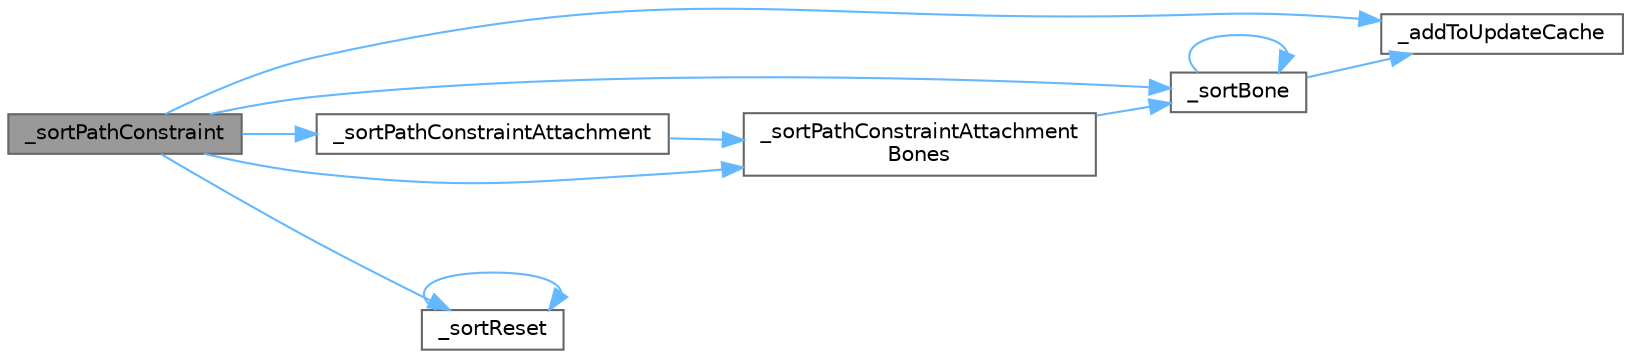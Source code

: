 digraph "_sortPathConstraint"
{
 // LATEX_PDF_SIZE
  bgcolor="transparent";
  edge [fontname=Helvetica,fontsize=10,labelfontname=Helvetica,labelfontsize=10];
  node [fontname=Helvetica,fontsize=10,shape=box,height=0.2,width=0.4];
  rankdir="LR";
  Node1 [id="Node000001",label="_sortPathConstraint",height=0.2,width=0.4,color="gray40", fillcolor="grey60", style="filled", fontcolor="black",tooltip=" "];
  Node1 -> Node2 [id="edge1_Node000001_Node000002",color="steelblue1",style="solid",tooltip=" "];
  Node2 [id="Node000002",label="_addToUpdateCache",height=0.2,width=0.4,color="grey40", fillcolor="white", style="filled",URL="$_skeleton_8c.html#a7d8c369b6231042d5c923f23913a5637",tooltip=" "];
  Node1 -> Node3 [id="edge2_Node000001_Node000003",color="steelblue1",style="solid",tooltip=" "];
  Node3 [id="Node000003",label="_sortBone",height=0.2,width=0.4,color="grey40", fillcolor="white", style="filled",URL="$_skeleton_8c.html#a68cc4fe76afa567c2956d4859c32f49b",tooltip=" "];
  Node3 -> Node2 [id="edge3_Node000003_Node000002",color="steelblue1",style="solid",tooltip=" "];
  Node3 -> Node3 [id="edge4_Node000003_Node000003",color="steelblue1",style="solid",tooltip=" "];
  Node1 -> Node4 [id="edge5_Node000001_Node000004",color="steelblue1",style="solid",tooltip=" "];
  Node4 [id="Node000004",label="_sortPathConstraintAttachment",height=0.2,width=0.4,color="grey40", fillcolor="white", style="filled",URL="$_skeleton_8c.html#a46b640fcd27f21c32fe1deff8de5996e",tooltip=" "];
  Node4 -> Node5 [id="edge6_Node000004_Node000005",color="steelblue1",style="solid",tooltip=" "];
  Node5 [id="Node000005",label="_sortPathConstraintAttachment\lBones",height=0.2,width=0.4,color="grey40", fillcolor="white", style="filled",URL="$_skeleton_8c.html#a5395fa51d345e95fb3727ad9e94ab66c",tooltip=" "];
  Node5 -> Node3 [id="edge7_Node000005_Node000003",color="steelblue1",style="solid",tooltip=" "];
  Node1 -> Node5 [id="edge8_Node000001_Node000005",color="steelblue1",style="solid",tooltip=" "];
  Node1 -> Node6 [id="edge9_Node000001_Node000006",color="steelblue1",style="solid",tooltip=" "];
  Node6 [id="Node000006",label="_sortReset",height=0.2,width=0.4,color="grey40", fillcolor="white", style="filled",URL="$_skeleton_8c.html#ae3c0828ee8ae0407606eaece386293cf",tooltip=" "];
  Node6 -> Node6 [id="edge10_Node000006_Node000006",color="steelblue1",style="solid",tooltip=" "];
}
